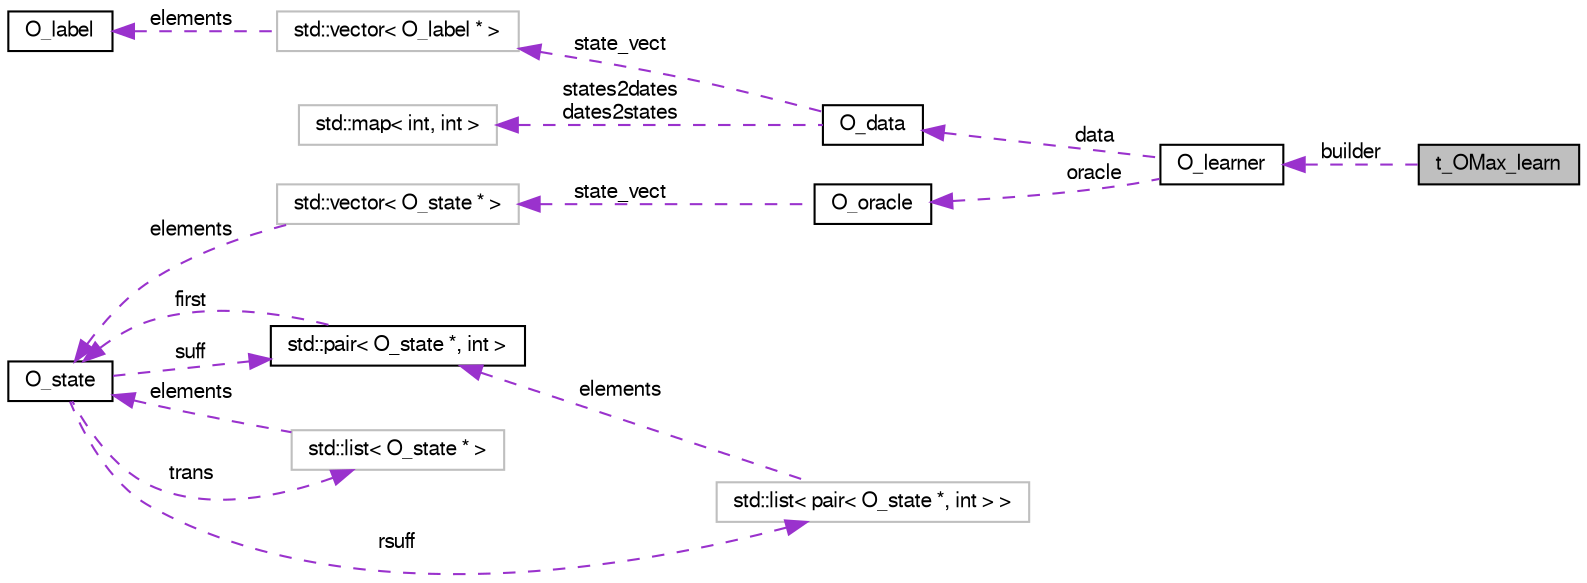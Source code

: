 digraph G
{
  bgcolor="transparent";
  edge [fontname="FreeSans",fontsize="10",labelfontname="FreeSans",labelfontsize="10"];
  node [fontname="FreeSans",fontsize="10",shape=record];
  rankdir=LR;
  Node1 [label="t_OMax_learn",height=0.2,width=0.4,color="black", fillcolor="grey75", style="filled" fontcolor="black"];
  Node2 -> Node1 [dir=back,color="darkorchid3",fontsize="10",style="dashed",label="builder",fontname="FreeSans"];
  Node2 [label="O_learner",height=0.2,width=0.4,color="black",URL="$class_o__learner.html",tooltip="Writer in FO and Data structures."];
  Node3 -> Node2 [dir=back,color="darkorchid3",fontsize="10",style="dashed",label="data",fontname="FreeSans"];
  Node3 [label="O_data",height=0.2,width=0.4,color="black",URL="$class_o__data.html",tooltip="Data sequence class."];
  Node4 -> Node3 [dir=back,color="darkorchid3",fontsize="10",style="dashed",label="state_vect",fontname="FreeSans"];
  Node4 [label="std::vector\< O_label * \>",height=0.2,width=0.4,color="grey75"];
  Node5 -> Node4 [dir=back,color="darkorchid3",fontsize="10",style="dashed",label="elements",fontname="FreeSans"];
  Node5 [label="O_label",height=0.2,width=0.4,color="black",URL="$class_o__label.html",tooltip="Generic state of a data sequence."];
  Node6 -> Node3 [dir=back,color="darkorchid3",fontsize="10",style="dashed",label="states2dates\ndates2states",fontname="FreeSans"];
  Node6 [label="std::map\< int, int \>",height=0.2,width=0.4,color="grey75"];
  Node7 -> Node2 [dir=back,color="darkorchid3",fontsize="10",style="dashed",label="oracle",fontname="FreeSans"];
  Node7 [label="O_oracle",height=0.2,width=0.4,color="black",URL="$class_o__oracle.html",tooltip="Factor Oracle (FO) class."];
  Node8 -> Node7 [dir=back,color="darkorchid3",fontsize="10",style="dashed",label="state_vect",fontname="FreeSans"];
  Node8 [label="std::vector\< O_state * \>",height=0.2,width=0.4,color="grey75"];
  Node9 -> Node8 [dir=back,color="darkorchid3",fontsize="10",style="dashed",label="elements",fontname="FreeSans"];
  Node9 [label="O_state",height=0.2,width=0.4,color="black",URL="$class_o__state.html",tooltip="Factor Oracle state class."];
  Node10 -> Node9 [dir=back,color="darkorchid3",fontsize="10",style="dashed",label="rsuff",fontname="FreeSans"];
  Node10 [label="std::list\< pair\< O_state *, int \> \>",height=0.2,width=0.4,color="grey75"];
  Node11 -> Node10 [dir=back,color="darkorchid3",fontsize="10",style="dashed",label="elements",fontname="FreeSans"];
  Node11 [label="std::pair\< O_state *, int \>",height=0.2,width=0.4,color="black",URL="$structstd_1_1pair.html"];
  Node9 -> Node11 [dir=back,color="darkorchid3",fontsize="10",style="dashed",label="first",fontname="FreeSans"];
  Node11 -> Node9 [dir=back,color="darkorchid3",fontsize="10",style="dashed",label="suff",fontname="FreeSans"];
  Node12 -> Node9 [dir=back,color="darkorchid3",fontsize="10",style="dashed",label="trans",fontname="FreeSans"];
  Node12 [label="std::list\< O_state * \>",height=0.2,width=0.4,color="grey75"];
  Node9 -> Node12 [dir=back,color="darkorchid3",fontsize="10",style="dashed",label="elements",fontname="FreeSans"];
}
